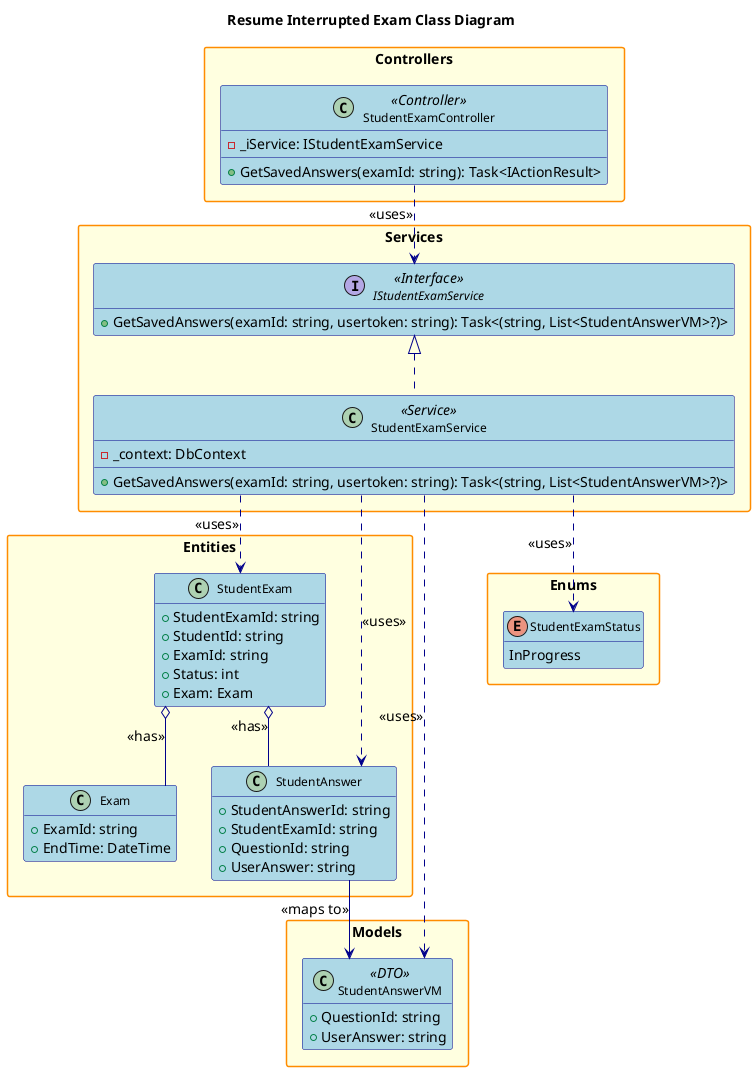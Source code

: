 @startuml
' Class Diagram for Resume Interrupted Exam Feature

title Resume Interrupted Exam Class Diagram

hide empty members
skinparam packageStyle rectangle
skinparam linetype ortho
skinparam defaultFontSize 14
skinparam defaultFontName Arial
skinparam classFontSize 12
skinparam classFontName Arial
skinparam noteFontSize 11
skinparam noteFontName Arial

' Increase spacing and sizing
skinparam class {
    BackgroundColor LightBlue
    BorderColor DarkBlue
    ArrowColor DarkBlue
    FontSize 12
}

skinparam package {
    BackgroundColor LightYellow
    BorderColor DarkOrange
    FontSize 14
    FontStyle bold
}

skinparam interface {
    BackgroundColor LightGreen
    BorderColor DarkGreen
    FontSize 12
}

skinparam enum {
    BackgroundColor LightCyan
    BorderColor DarkCyan
    FontSize 12
}

package "Controllers" {
    class StudentExamController <<Controller>> {
        - _iService: IStudentExamService
        + GetSavedAnswers(examId: string): Task<IActionResult>
    }
}

package "Services" {
    interface IStudentExamService <<Interface>> {
        + GetSavedAnswers(examId: string, usertoken: string): Task<(string, List<StudentAnswerVM>?)>
    }
    class StudentExamService <<Service>> {
        - _context: DbContext
        + GetSavedAnswers(examId: string, usertoken: string): Task<(string, List<StudentAnswerVM>?)>
    }
}

package "Models" {
    class StudentAnswerVM <<DTO>> {
        + QuestionId: string
        + UserAnswer: string
    }
}

package "Entities" {
    class StudentExam {
        + StudentExamId: string
        + StudentId: string
        + ExamId: string
        + Status: int
        + Exam: Exam
    }
    class Exam {
        + ExamId: string
        + EndTime: DateTime
    }
    class StudentAnswer {
        + StudentAnswerId: string
        + StudentExamId: string
        + QuestionId: string
        + UserAnswer: string
    }
}

package "Enums" {
    enum StudentExamStatus {
        InProgress
    }
}

' Relationships
StudentExamController ..> IStudentExamService : <<uses>>
IStudentExamService <|.. StudentExamService
StudentExamService ..> StudentExam : <<uses>>
StudentExamService ..> StudentAnswer : <<uses>>
StudentExamService ..> StudentAnswerVM : <<uses>>
StudentExamService ..> StudentExamStatus : <<uses>>
StudentExam o-- Exam : <<has>>
StudentExam o-- StudentAnswer : <<has>>
StudentAnswer --> StudentAnswerVM : <<maps to>>

@enduml 
